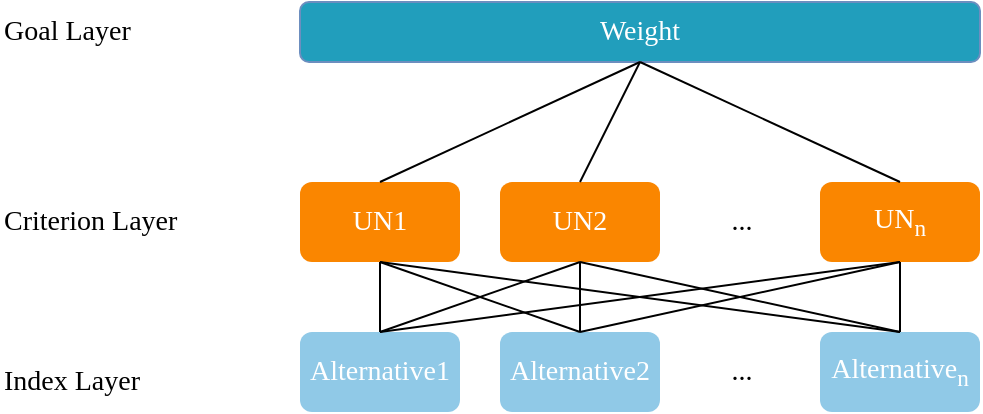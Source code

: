 <mxfile version="20.2.3" type="github">
  <diagram id="rdAf-4bm8WAFSmJQ0he8" name="Page-1">
    <mxGraphModel dx="1016" dy="547" grid="1" gridSize="10" guides="1" tooltips="1" connect="1" arrows="1" fold="1" page="1" pageScale="1" pageWidth="827" pageHeight="1169" math="0" shadow="0">
      <root>
        <mxCell id="0" />
        <mxCell id="1" parent="0" />
        <mxCell id="P-MKVrw5kjLIv1y3gI0b-3" value="Weight" style="rounded=1;whiteSpace=wrap;html=1;fontFamily=Times New Roman;fontSize=14;fillColor=#219EBC;strokeColor=#6c8ebf;fontColor=#FFFFFF;" parent="1" vertex="1">
          <mxGeometry x="250" y="250" width="340" height="30" as="geometry" />
        </mxCell>
        <mxCell id="P-MKVrw5kjLIv1y3gI0b-5" value="UN1" style="rounded=1;whiteSpace=wrap;html=1;fontFamily=Times New Roman;fontSize=14;fillColor=#FA8600;fontColor=#FFFFFF;strokeColor=none;" parent="1" vertex="1">
          <mxGeometry x="250" y="340" width="80" height="40" as="geometry" />
        </mxCell>
        <mxCell id="P-MKVrw5kjLIv1y3gI0b-6" value="UN2" style="rounded=1;whiteSpace=wrap;html=1;fontFamily=Times New Roman;fontSize=14;fillColor=#FA8600;fontColor=#FFFFFF;strokeColor=none;" parent="1" vertex="1">
          <mxGeometry x="350" y="340" width="80" height="40" as="geometry" />
        </mxCell>
        <mxCell id="P-MKVrw5kjLIv1y3gI0b-7" value="Goal Layer" style="text;html=1;strokeColor=none;fillColor=none;align=left;verticalAlign=middle;whiteSpace=wrap;rounded=0;fontFamily=Times New Roman;fontSize=14;" parent="1" vertex="1">
          <mxGeometry x="100" y="250" width="90" height="30" as="geometry" />
        </mxCell>
        <mxCell id="P-MKVrw5kjLIv1y3gI0b-8" value="UN&lt;sub&gt;n&lt;/sub&gt;" style="rounded=1;whiteSpace=wrap;html=1;fontFamily=Times New Roman;fontSize=14;fillColor=#FA8600;fontColor=#FFFFFF;strokeColor=none;" parent="1" vertex="1">
          <mxGeometry x="510" y="340" width="80" height="40" as="geometry" />
        </mxCell>
        <mxCell id="P-MKVrw5kjLIv1y3gI0b-11" value="Alternative1" style="rounded=1;whiteSpace=wrap;html=1;fontFamily=Times New Roman;fontSize=14;fillColor=#90C9E7;strokeColor=none;fontColor=#FFFFFF;" parent="1" vertex="1">
          <mxGeometry x="250" y="415" width="80" height="40" as="geometry" />
        </mxCell>
        <mxCell id="P-MKVrw5kjLIv1y3gI0b-12" value="Criterion Layer" style="text;html=1;strokeColor=none;fillColor=none;align=left;verticalAlign=middle;whiteSpace=wrap;rounded=0;fontFamily=Times New Roman;fontSize=14;" parent="1" vertex="1">
          <mxGeometry x="100" y="345" width="90" height="30" as="geometry" />
        </mxCell>
        <mxCell id="P-MKVrw5kjLIv1y3gI0b-13" value="Index Layer" style="text;html=1;strokeColor=none;fillColor=none;align=left;verticalAlign=middle;whiteSpace=wrap;rounded=0;fontFamily=Times New Roman;fontSize=14;" parent="1" vertex="1">
          <mxGeometry x="100" y="425" width="90" height="30" as="geometry" />
        </mxCell>
        <mxCell id="P-MKVrw5kjLIv1y3gI0b-14" value="Alternative2" style="rounded=1;whiteSpace=wrap;html=1;fontFamily=Times New Roman;fontSize=14;fillColor=#90C9E7;strokeColor=none;fontColor=#FFFFFF;" parent="1" vertex="1">
          <mxGeometry x="350" y="415" width="80" height="40" as="geometry" />
        </mxCell>
        <mxCell id="P-MKVrw5kjLIv1y3gI0b-15" value="Alternative&lt;sub&gt;n&lt;/sub&gt;" style="rounded=1;whiteSpace=wrap;html=1;fontFamily=Times New Roman;fontSize=14;fillColor=#90C9E7;strokeColor=none;fontColor=#FFFFFF;" parent="1" vertex="1">
          <mxGeometry x="510" y="415" width="80" height="40" as="geometry" />
        </mxCell>
        <mxCell id="P-MKVrw5kjLIv1y3gI0b-16" value="" style="endArrow=none;html=1;rounded=0;entryX=0.5;entryY=1;entryDx=0;entryDy=0;exitX=0.5;exitY=0;exitDx=0;exitDy=0;fontFamily=Times New Roman;fontSize=14;" parent="1" source="P-MKVrw5kjLIv1y3gI0b-5" target="P-MKVrw5kjLIv1y3gI0b-3" edge="1">
          <mxGeometry width="50" height="50" relative="1" as="geometry">
            <mxPoint x="370" y="350" as="sourcePoint" />
            <mxPoint x="420" y="300" as="targetPoint" />
          </mxGeometry>
        </mxCell>
        <mxCell id="P-MKVrw5kjLIv1y3gI0b-17" value="" style="endArrow=none;html=1;rounded=0;exitX=0.5;exitY=0;exitDx=0;exitDy=0;fontFamily=Times New Roman;fontSize=14;entryX=0.5;entryY=1;entryDx=0;entryDy=0;" parent="1" source="P-MKVrw5kjLIv1y3gI0b-6" edge="1" target="P-MKVrw5kjLIv1y3gI0b-3">
          <mxGeometry width="50" height="50" relative="1" as="geometry">
            <mxPoint x="450" y="370" as="sourcePoint" />
            <mxPoint x="430" y="280" as="targetPoint" />
          </mxGeometry>
        </mxCell>
        <mxCell id="P-MKVrw5kjLIv1y3gI0b-18" value="" style="endArrow=none;html=1;rounded=0;entryX=0.5;entryY=1;entryDx=0;entryDy=0;exitX=0.5;exitY=0;exitDx=0;exitDy=0;fontFamily=Times New Roman;fontSize=14;" parent="1" source="P-MKVrw5kjLIv1y3gI0b-8" target="P-MKVrw5kjLIv1y3gI0b-3" edge="1">
          <mxGeometry width="50" height="50" relative="1" as="geometry">
            <mxPoint x="460" y="390" as="sourcePoint" />
            <mxPoint x="510" y="340" as="targetPoint" />
          </mxGeometry>
        </mxCell>
        <mxCell id="P-MKVrw5kjLIv1y3gI0b-19" value="..." style="text;html=1;strokeColor=none;fillColor=none;align=center;verticalAlign=middle;whiteSpace=wrap;rounded=0;fontFamily=Times New Roman;fontSize=14;" parent="1" vertex="1">
          <mxGeometry x="441" y="345" width="60" height="30" as="geometry" />
        </mxCell>
        <mxCell id="P-MKVrw5kjLIv1y3gI0b-21" value="" style="endArrow=none;html=1;rounded=0;entryX=0.5;entryY=1;entryDx=0;entryDy=0;exitX=0.5;exitY=0;exitDx=0;exitDy=0;fontFamily=Times New Roman;fontSize=14;" parent="1" source="P-MKVrw5kjLIv1y3gI0b-11" target="P-MKVrw5kjLIv1y3gI0b-5" edge="1">
          <mxGeometry width="50" height="50" relative="1" as="geometry">
            <mxPoint x="280" y="420" as="sourcePoint" />
            <mxPoint x="330" y="370" as="targetPoint" />
          </mxGeometry>
        </mxCell>
        <mxCell id="P-MKVrw5kjLIv1y3gI0b-22" value="" style="endArrow=none;html=1;rounded=0;entryX=0.5;entryY=1;entryDx=0;entryDy=0;exitX=0.5;exitY=0;exitDx=0;exitDy=0;fontFamily=Times New Roman;fontSize=14;" parent="1" source="P-MKVrw5kjLIv1y3gI0b-14" target="P-MKVrw5kjLIv1y3gI0b-5" edge="1">
          <mxGeometry width="50" height="50" relative="1" as="geometry">
            <mxPoint x="320" y="520" as="sourcePoint" />
            <mxPoint x="370" y="470" as="targetPoint" />
          </mxGeometry>
        </mxCell>
        <mxCell id="P-MKVrw5kjLIv1y3gI0b-23" value="" style="endArrow=none;html=1;rounded=0;entryX=0.5;entryY=1;entryDx=0;entryDy=0;exitX=0.5;exitY=0;exitDx=0;exitDy=0;fontFamily=Times New Roman;fontSize=14;" parent="1" source="P-MKVrw5kjLIv1y3gI0b-15" target="P-MKVrw5kjLIv1y3gI0b-5" edge="1">
          <mxGeometry width="50" height="50" relative="1" as="geometry">
            <mxPoint x="460" y="440" as="sourcePoint" />
            <mxPoint x="510" y="390" as="targetPoint" />
          </mxGeometry>
        </mxCell>
        <mxCell id="P-MKVrw5kjLIv1y3gI0b-24" value="" style="endArrow=none;html=1;rounded=0;entryX=0.5;entryY=1;entryDx=0;entryDy=0;exitX=0.5;exitY=0;exitDx=0;exitDy=0;fontFamily=Times New Roman;fontSize=14;" parent="1" source="P-MKVrw5kjLIv1y3gI0b-14" target="P-MKVrw5kjLIv1y3gI0b-6" edge="1">
          <mxGeometry width="50" height="50" relative="1" as="geometry">
            <mxPoint x="390" y="410" as="sourcePoint" />
            <mxPoint x="390" y="490" as="targetPoint" />
          </mxGeometry>
        </mxCell>
        <mxCell id="P-MKVrw5kjLIv1y3gI0b-25" value="" style="endArrow=none;html=1;rounded=0;entryX=0.5;entryY=1;entryDx=0;entryDy=0;exitX=0.5;exitY=0;exitDx=0;exitDy=0;fontFamily=Times New Roman;fontSize=14;" parent="1" source="P-MKVrw5kjLIv1y3gI0b-15" target="P-MKVrw5kjLIv1y3gI0b-8" edge="1">
          <mxGeometry width="50" height="50" relative="1" as="geometry">
            <mxPoint x="530" y="510" as="sourcePoint" />
            <mxPoint x="580" y="460" as="targetPoint" />
          </mxGeometry>
        </mxCell>
        <mxCell id="P-MKVrw5kjLIv1y3gI0b-27" value="" style="endArrow=none;html=1;rounded=0;entryX=0.5;entryY=1;entryDx=0;entryDy=0;exitX=0.5;exitY=0;exitDx=0;exitDy=0;fontFamily=Times New Roman;fontSize=14;" parent="1" source="P-MKVrw5kjLIv1y3gI0b-14" target="P-MKVrw5kjLIv1y3gI0b-8" edge="1">
          <mxGeometry width="50" height="50" relative="1" as="geometry">
            <mxPoint x="610" y="430" as="sourcePoint" />
            <mxPoint x="660" y="380" as="targetPoint" />
          </mxGeometry>
        </mxCell>
        <mxCell id="P-MKVrw5kjLIv1y3gI0b-28" value="" style="endArrow=none;html=1;rounded=0;entryX=0.5;entryY=1;entryDx=0;entryDy=0;exitX=0.5;exitY=0;exitDx=0;exitDy=0;fontFamily=Times New Roman;fontSize=14;" parent="1" source="P-MKVrw5kjLIv1y3gI0b-15" target="P-MKVrw5kjLIv1y3gI0b-6" edge="1">
          <mxGeometry width="50" height="50" relative="1" as="geometry">
            <mxPoint x="450" y="530" as="sourcePoint" />
            <mxPoint x="500" y="480" as="targetPoint" />
          </mxGeometry>
        </mxCell>
        <mxCell id="P-MKVrw5kjLIv1y3gI0b-29" value="" style="endArrow=none;html=1;rounded=0;entryX=0.5;entryY=0;entryDx=0;entryDy=0;exitX=0.5;exitY=1;exitDx=0;exitDy=0;fontFamily=Times New Roman;fontSize=14;" parent="1" source="P-MKVrw5kjLIv1y3gI0b-8" target="P-MKVrw5kjLIv1y3gI0b-11" edge="1">
          <mxGeometry width="50" height="50" relative="1" as="geometry">
            <mxPoint x="500" y="530" as="sourcePoint" />
            <mxPoint x="550" y="480" as="targetPoint" />
          </mxGeometry>
        </mxCell>
        <mxCell id="P-MKVrw5kjLIv1y3gI0b-30" value="" style="endArrow=none;html=1;rounded=0;entryX=0.5;entryY=1;entryDx=0;entryDy=0;exitX=0.5;exitY=0;exitDx=0;exitDy=0;fontFamily=Times New Roman;fontSize=14;" parent="1" source="P-MKVrw5kjLIv1y3gI0b-11" target="P-MKVrw5kjLIv1y3gI0b-6" edge="1">
          <mxGeometry width="50" height="50" relative="1" as="geometry">
            <mxPoint x="380" y="520" as="sourcePoint" />
            <mxPoint x="430" y="470" as="targetPoint" />
          </mxGeometry>
        </mxCell>
        <mxCell id="P-MKVrw5kjLIv1y3gI0b-31" value="..." style="text;html=1;strokeColor=none;fillColor=none;align=center;verticalAlign=middle;whiteSpace=wrap;rounded=0;fontFamily=Times New Roman;fontSize=14;" parent="1" vertex="1">
          <mxGeometry x="441" y="420" width="60" height="30" as="geometry" />
        </mxCell>
      </root>
    </mxGraphModel>
  </diagram>
</mxfile>
